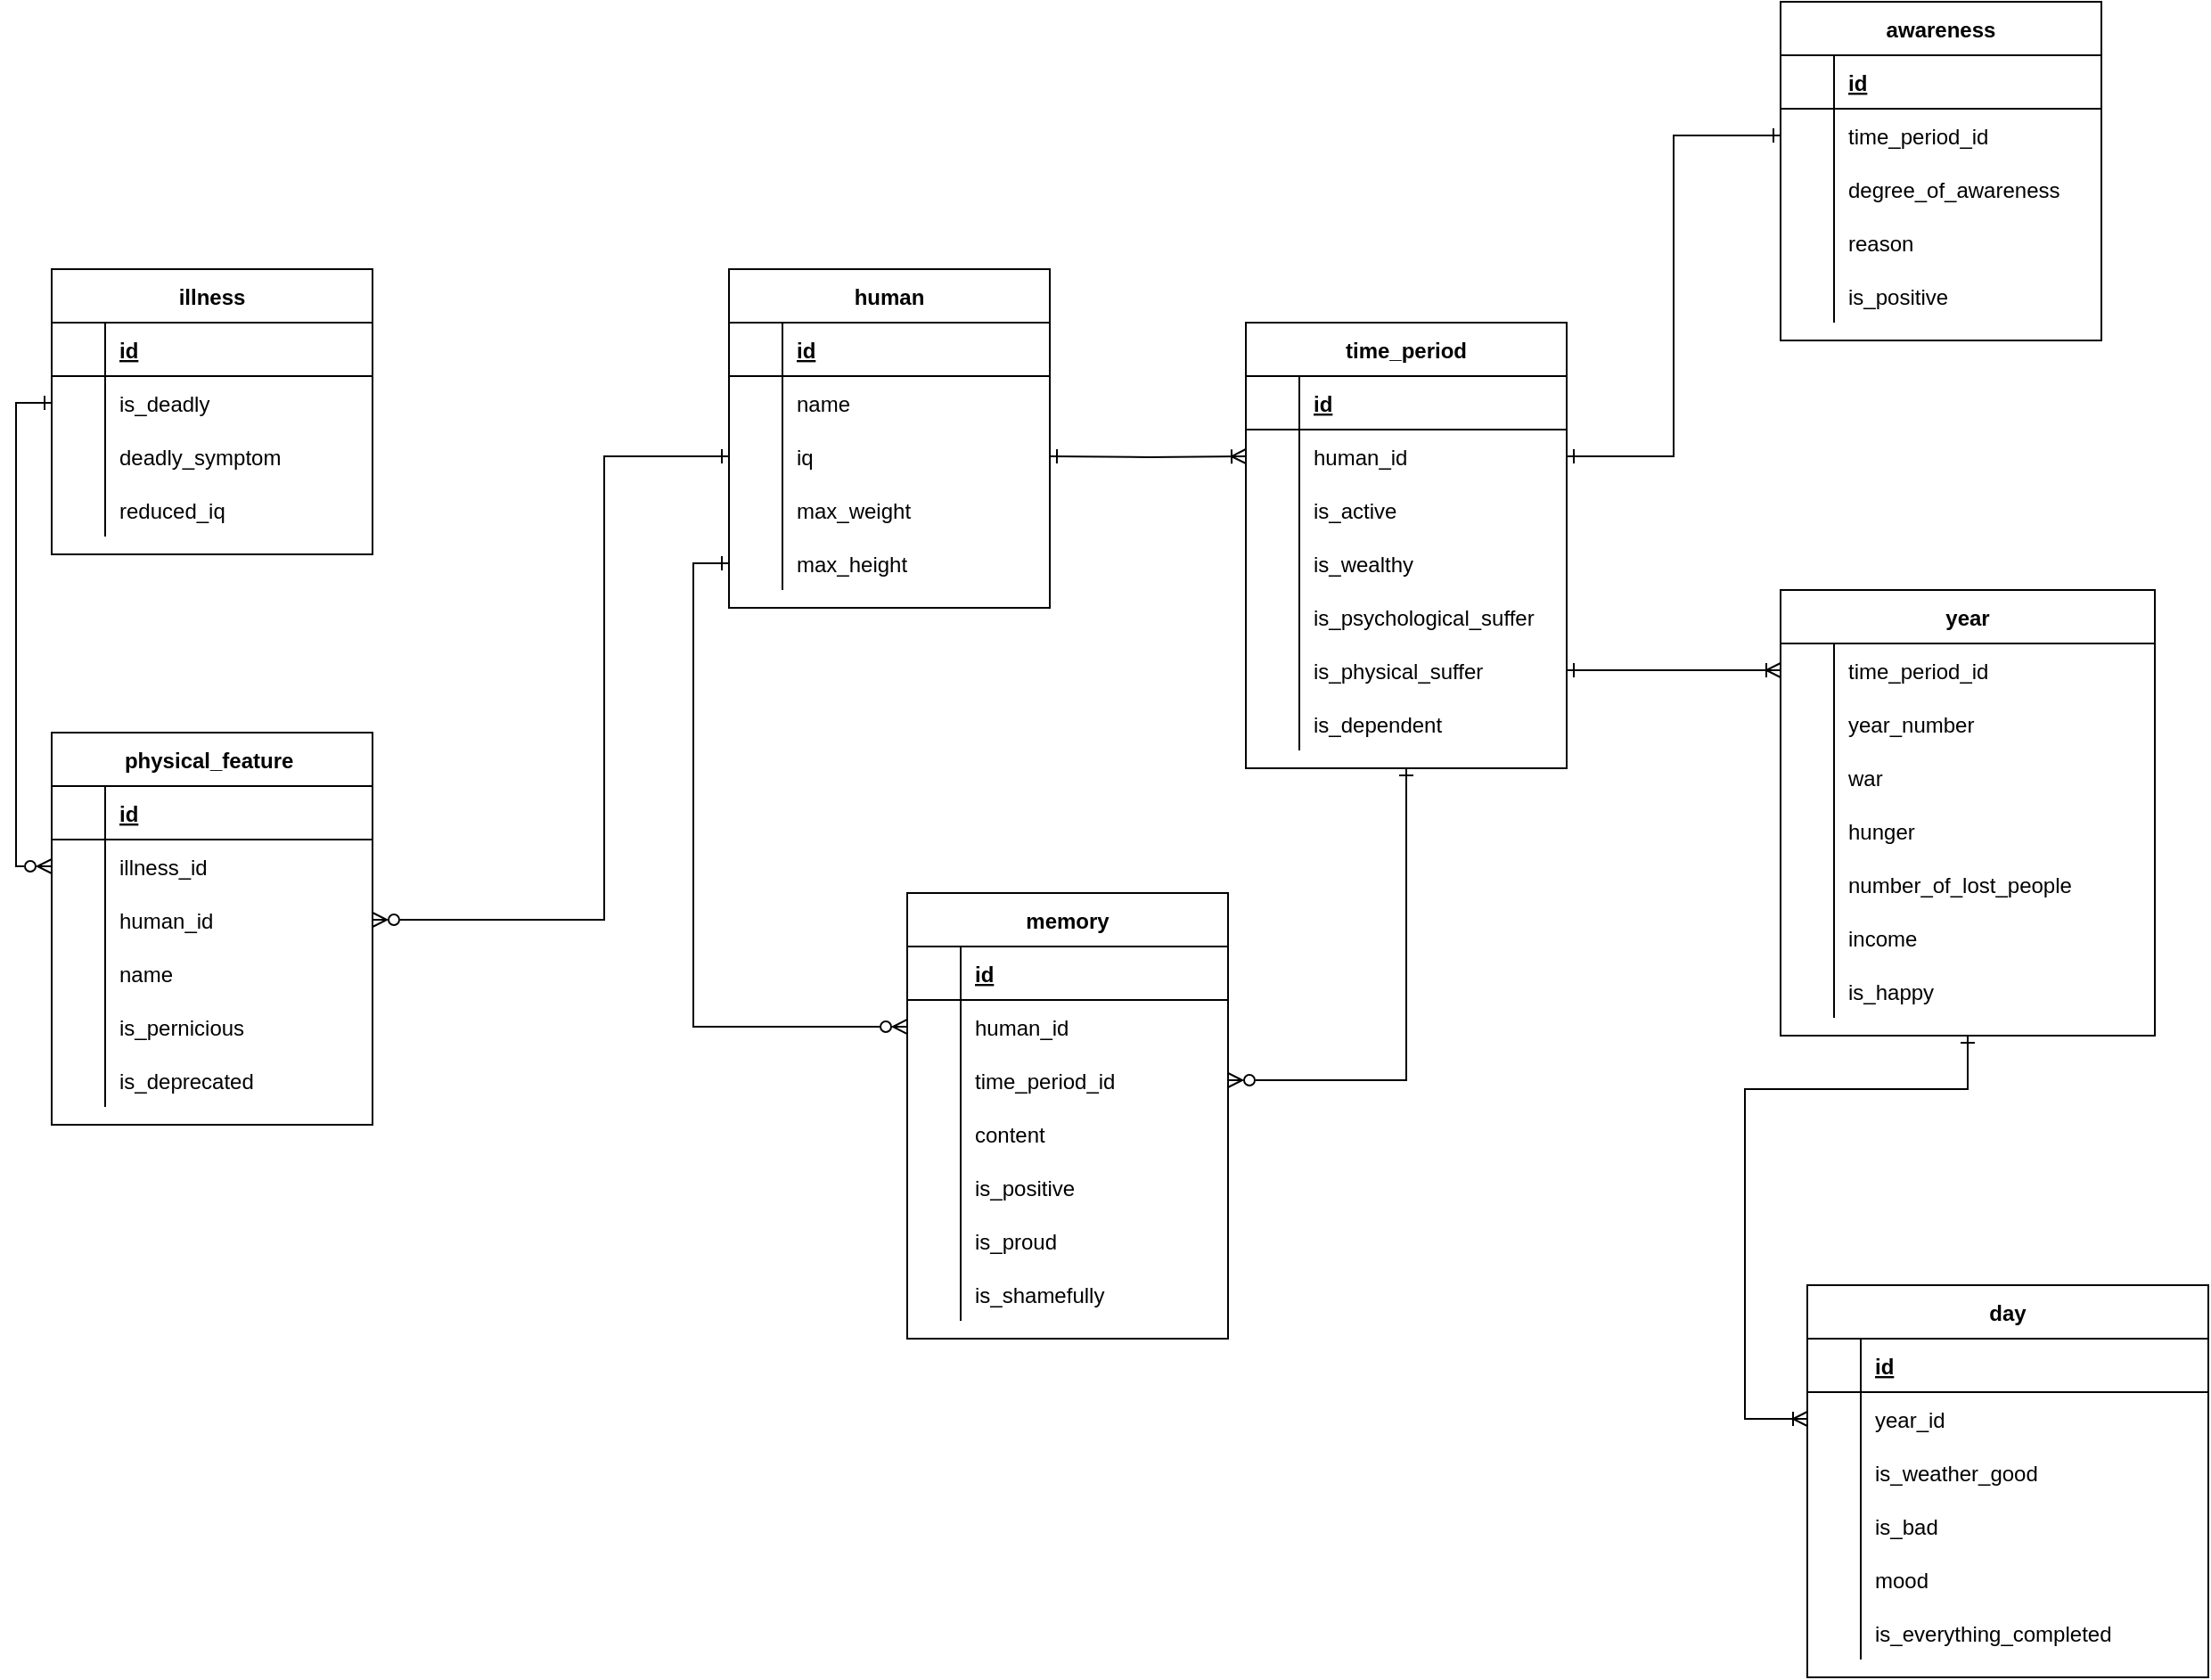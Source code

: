 <mxfile version="20.3.3" type="github">
  <diagram id="R2lEEEUBdFMjLlhIrx00" name="Page-1">
    <mxGraphModel dx="1038" dy="547" grid="1" gridSize="10" guides="1" tooltips="1" connect="1" arrows="1" fold="1" page="1" pageScale="1" pageWidth="850" pageHeight="1100" math="0" shadow="0" extFonts="Permanent Marker^https://fonts.googleapis.com/css?family=Permanent+Marker">
      <root>
        <mxCell id="0" />
        <mxCell id="1" parent="0" />
        <mxCell id="psuaxd9WMxlaG7wg7UD9-1" value="memory" style="shape=table;startSize=30;container=1;collapsible=1;childLayout=tableLayout;fixedRows=1;rowLines=0;fontStyle=1;align=center;resizeLast=1;" parent="1" vertex="1">
          <mxGeometry x="760" y="540" width="180" height="250" as="geometry" />
        </mxCell>
        <mxCell id="psuaxd9WMxlaG7wg7UD9-2" value="" style="shape=tableRow;horizontal=0;startSize=0;swimlaneHead=0;swimlaneBody=0;fillColor=none;collapsible=0;dropTarget=0;points=[[0,0.5],[1,0.5]];portConstraint=eastwest;top=0;left=0;right=0;bottom=1;" parent="psuaxd9WMxlaG7wg7UD9-1" vertex="1">
          <mxGeometry y="30" width="180" height="30" as="geometry" />
        </mxCell>
        <mxCell id="psuaxd9WMxlaG7wg7UD9-3" value="" style="shape=partialRectangle;connectable=0;fillColor=none;top=0;left=0;bottom=0;right=0;fontStyle=1;overflow=hidden;" parent="psuaxd9WMxlaG7wg7UD9-2" vertex="1">
          <mxGeometry width="30" height="30" as="geometry">
            <mxRectangle width="30" height="30" as="alternateBounds" />
          </mxGeometry>
        </mxCell>
        <mxCell id="psuaxd9WMxlaG7wg7UD9-4" value="id" style="shape=partialRectangle;connectable=0;fillColor=none;top=0;left=0;bottom=0;right=0;align=left;spacingLeft=6;fontStyle=5;overflow=hidden;" parent="psuaxd9WMxlaG7wg7UD9-2" vertex="1">
          <mxGeometry x="30" width="150" height="30" as="geometry">
            <mxRectangle width="150" height="30" as="alternateBounds" />
          </mxGeometry>
        </mxCell>
        <mxCell id="psuaxd9WMxlaG7wg7UD9-5" value="" style="shape=tableRow;horizontal=0;startSize=0;swimlaneHead=0;swimlaneBody=0;fillColor=none;collapsible=0;dropTarget=0;points=[[0,0.5],[1,0.5]];portConstraint=eastwest;top=0;left=0;right=0;bottom=0;" parent="psuaxd9WMxlaG7wg7UD9-1" vertex="1">
          <mxGeometry y="60" width="180" height="30" as="geometry" />
        </mxCell>
        <mxCell id="psuaxd9WMxlaG7wg7UD9-6" value="" style="shape=partialRectangle;connectable=0;fillColor=none;top=0;left=0;bottom=0;right=0;editable=1;overflow=hidden;" parent="psuaxd9WMxlaG7wg7UD9-5" vertex="1">
          <mxGeometry width="30" height="30" as="geometry">
            <mxRectangle width="30" height="30" as="alternateBounds" />
          </mxGeometry>
        </mxCell>
        <mxCell id="psuaxd9WMxlaG7wg7UD9-7" value="human_id" style="shape=partialRectangle;connectable=0;fillColor=none;top=0;left=0;bottom=0;right=0;align=left;spacingLeft=6;overflow=hidden;" parent="psuaxd9WMxlaG7wg7UD9-5" vertex="1">
          <mxGeometry x="30" width="150" height="30" as="geometry">
            <mxRectangle width="150" height="30" as="alternateBounds" />
          </mxGeometry>
        </mxCell>
        <mxCell id="psuaxd9WMxlaG7wg7UD9-8" value="" style="shape=tableRow;horizontal=0;startSize=0;swimlaneHead=0;swimlaneBody=0;fillColor=none;collapsible=0;dropTarget=0;points=[[0,0.5],[1,0.5]];portConstraint=eastwest;top=0;left=0;right=0;bottom=0;" parent="psuaxd9WMxlaG7wg7UD9-1" vertex="1">
          <mxGeometry y="90" width="180" height="30" as="geometry" />
        </mxCell>
        <mxCell id="psuaxd9WMxlaG7wg7UD9-9" value="" style="shape=partialRectangle;connectable=0;fillColor=none;top=0;left=0;bottom=0;right=0;editable=1;overflow=hidden;" parent="psuaxd9WMxlaG7wg7UD9-8" vertex="1">
          <mxGeometry width="30" height="30" as="geometry">
            <mxRectangle width="30" height="30" as="alternateBounds" />
          </mxGeometry>
        </mxCell>
        <mxCell id="psuaxd9WMxlaG7wg7UD9-10" value="time_period_id" style="shape=partialRectangle;connectable=0;fillColor=none;top=0;left=0;bottom=0;right=0;align=left;spacingLeft=6;overflow=hidden;" parent="psuaxd9WMxlaG7wg7UD9-8" vertex="1">
          <mxGeometry x="30" width="150" height="30" as="geometry">
            <mxRectangle width="150" height="30" as="alternateBounds" />
          </mxGeometry>
        </mxCell>
        <mxCell id="psuaxd9WMxlaG7wg7UD9-11" value="" style="shape=tableRow;horizontal=0;startSize=0;swimlaneHead=0;swimlaneBody=0;fillColor=none;collapsible=0;dropTarget=0;points=[[0,0.5],[1,0.5]];portConstraint=eastwest;top=0;left=0;right=0;bottom=0;" parent="psuaxd9WMxlaG7wg7UD9-1" vertex="1">
          <mxGeometry y="120" width="180" height="30" as="geometry" />
        </mxCell>
        <mxCell id="psuaxd9WMxlaG7wg7UD9-12" value="" style="shape=partialRectangle;connectable=0;fillColor=none;top=0;left=0;bottom=0;right=0;editable=1;overflow=hidden;" parent="psuaxd9WMxlaG7wg7UD9-11" vertex="1">
          <mxGeometry width="30" height="30" as="geometry">
            <mxRectangle width="30" height="30" as="alternateBounds" />
          </mxGeometry>
        </mxCell>
        <mxCell id="psuaxd9WMxlaG7wg7UD9-13" value="content" style="shape=partialRectangle;connectable=0;fillColor=none;top=0;left=0;bottom=0;right=0;align=left;spacingLeft=6;overflow=hidden;" parent="psuaxd9WMxlaG7wg7UD9-11" vertex="1">
          <mxGeometry x="30" width="150" height="30" as="geometry">
            <mxRectangle width="150" height="30" as="alternateBounds" />
          </mxGeometry>
        </mxCell>
        <mxCell id="psuaxd9WMxlaG7wg7UD9-167" value="" style="shape=tableRow;horizontal=0;startSize=0;swimlaneHead=0;swimlaneBody=0;fillColor=none;collapsible=0;dropTarget=0;points=[[0,0.5],[1,0.5]];portConstraint=eastwest;top=0;left=0;right=0;bottom=0;" parent="psuaxd9WMxlaG7wg7UD9-1" vertex="1">
          <mxGeometry y="150" width="180" height="30" as="geometry" />
        </mxCell>
        <mxCell id="psuaxd9WMxlaG7wg7UD9-168" value="" style="shape=partialRectangle;connectable=0;fillColor=none;top=0;left=0;bottom=0;right=0;editable=1;overflow=hidden;" parent="psuaxd9WMxlaG7wg7UD9-167" vertex="1">
          <mxGeometry width="30" height="30" as="geometry">
            <mxRectangle width="30" height="30" as="alternateBounds" />
          </mxGeometry>
        </mxCell>
        <mxCell id="psuaxd9WMxlaG7wg7UD9-169" value="is_positive" style="shape=partialRectangle;connectable=0;fillColor=none;top=0;left=0;bottom=0;right=0;align=left;spacingLeft=6;overflow=hidden;" parent="psuaxd9WMxlaG7wg7UD9-167" vertex="1">
          <mxGeometry x="30" width="150" height="30" as="geometry">
            <mxRectangle width="150" height="30" as="alternateBounds" />
          </mxGeometry>
        </mxCell>
        <mxCell id="psuaxd9WMxlaG7wg7UD9-170" value="" style="shape=tableRow;horizontal=0;startSize=0;swimlaneHead=0;swimlaneBody=0;fillColor=none;collapsible=0;dropTarget=0;points=[[0,0.5],[1,0.5]];portConstraint=eastwest;top=0;left=0;right=0;bottom=0;" parent="psuaxd9WMxlaG7wg7UD9-1" vertex="1">
          <mxGeometry y="180" width="180" height="30" as="geometry" />
        </mxCell>
        <mxCell id="psuaxd9WMxlaG7wg7UD9-171" value="" style="shape=partialRectangle;connectable=0;fillColor=none;top=0;left=0;bottom=0;right=0;editable=1;overflow=hidden;" parent="psuaxd9WMxlaG7wg7UD9-170" vertex="1">
          <mxGeometry width="30" height="30" as="geometry">
            <mxRectangle width="30" height="30" as="alternateBounds" />
          </mxGeometry>
        </mxCell>
        <mxCell id="psuaxd9WMxlaG7wg7UD9-172" value="is_proud" style="shape=partialRectangle;connectable=0;fillColor=none;top=0;left=0;bottom=0;right=0;align=left;spacingLeft=6;overflow=hidden;" parent="psuaxd9WMxlaG7wg7UD9-170" vertex="1">
          <mxGeometry x="30" width="150" height="30" as="geometry">
            <mxRectangle width="150" height="30" as="alternateBounds" />
          </mxGeometry>
        </mxCell>
        <mxCell id="psuaxd9WMxlaG7wg7UD9-173" value="" style="shape=tableRow;horizontal=0;startSize=0;swimlaneHead=0;swimlaneBody=0;fillColor=none;collapsible=0;dropTarget=0;points=[[0,0.5],[1,0.5]];portConstraint=eastwest;top=0;left=0;right=0;bottom=0;" parent="psuaxd9WMxlaG7wg7UD9-1" vertex="1">
          <mxGeometry y="210" width="180" height="30" as="geometry" />
        </mxCell>
        <mxCell id="psuaxd9WMxlaG7wg7UD9-174" value="" style="shape=partialRectangle;connectable=0;fillColor=none;top=0;left=0;bottom=0;right=0;editable=1;overflow=hidden;" parent="psuaxd9WMxlaG7wg7UD9-173" vertex="1">
          <mxGeometry width="30" height="30" as="geometry">
            <mxRectangle width="30" height="30" as="alternateBounds" />
          </mxGeometry>
        </mxCell>
        <mxCell id="psuaxd9WMxlaG7wg7UD9-175" value="is_shamefully" style="shape=partialRectangle;connectable=0;fillColor=none;top=0;left=0;bottom=0;right=0;align=left;spacingLeft=6;overflow=hidden;" parent="psuaxd9WMxlaG7wg7UD9-173" vertex="1">
          <mxGeometry x="30" width="150" height="30" as="geometry">
            <mxRectangle width="150" height="30" as="alternateBounds" />
          </mxGeometry>
        </mxCell>
        <mxCell id="psuaxd9WMxlaG7wg7UD9-14" value="illness" style="shape=table;startSize=30;container=1;collapsible=1;childLayout=tableLayout;fixedRows=1;rowLines=0;fontStyle=1;align=center;resizeLast=1;" parent="1" vertex="1">
          <mxGeometry x="280" y="190" width="180.0" height="160" as="geometry" />
        </mxCell>
        <mxCell id="psuaxd9WMxlaG7wg7UD9-15" value="" style="shape=tableRow;horizontal=0;startSize=0;swimlaneHead=0;swimlaneBody=0;fillColor=none;collapsible=0;dropTarget=0;points=[[0,0.5],[1,0.5]];portConstraint=eastwest;top=0;left=0;right=0;bottom=1;" parent="psuaxd9WMxlaG7wg7UD9-14" vertex="1">
          <mxGeometry y="30" width="180.0" height="30" as="geometry" />
        </mxCell>
        <mxCell id="psuaxd9WMxlaG7wg7UD9-16" value="" style="shape=partialRectangle;connectable=0;fillColor=none;top=0;left=0;bottom=0;right=0;fontStyle=1;overflow=hidden;" parent="psuaxd9WMxlaG7wg7UD9-15" vertex="1">
          <mxGeometry width="30" height="30" as="geometry">
            <mxRectangle width="30" height="30" as="alternateBounds" />
          </mxGeometry>
        </mxCell>
        <mxCell id="psuaxd9WMxlaG7wg7UD9-17" value="id" style="shape=partialRectangle;connectable=0;fillColor=none;top=0;left=0;bottom=0;right=0;align=left;spacingLeft=6;fontStyle=5;overflow=hidden;" parent="psuaxd9WMxlaG7wg7UD9-15" vertex="1">
          <mxGeometry x="30" width="150.0" height="30" as="geometry">
            <mxRectangle width="150.0" height="30" as="alternateBounds" />
          </mxGeometry>
        </mxCell>
        <mxCell id="psuaxd9WMxlaG7wg7UD9-21" value="" style="shape=tableRow;horizontal=0;startSize=0;swimlaneHead=0;swimlaneBody=0;fillColor=none;collapsible=0;dropTarget=0;points=[[0,0.5],[1,0.5]];portConstraint=eastwest;top=0;left=0;right=0;bottom=0;" parent="psuaxd9WMxlaG7wg7UD9-14" vertex="1">
          <mxGeometry y="60" width="180.0" height="30" as="geometry" />
        </mxCell>
        <mxCell id="psuaxd9WMxlaG7wg7UD9-22" value="" style="shape=partialRectangle;connectable=0;fillColor=none;top=0;left=0;bottom=0;right=0;editable=1;overflow=hidden;" parent="psuaxd9WMxlaG7wg7UD9-21" vertex="1">
          <mxGeometry width="30" height="30" as="geometry">
            <mxRectangle width="30" height="30" as="alternateBounds" />
          </mxGeometry>
        </mxCell>
        <mxCell id="psuaxd9WMxlaG7wg7UD9-23" value="is_deadly" style="shape=partialRectangle;connectable=0;fillColor=none;top=0;left=0;bottom=0;right=0;align=left;spacingLeft=6;overflow=hidden;" parent="psuaxd9WMxlaG7wg7UD9-21" vertex="1">
          <mxGeometry x="30" width="150.0" height="30" as="geometry">
            <mxRectangle width="150.0" height="30" as="alternateBounds" />
          </mxGeometry>
        </mxCell>
        <mxCell id="psuaxd9WMxlaG7wg7UD9-24" value="" style="shape=tableRow;horizontal=0;startSize=0;swimlaneHead=0;swimlaneBody=0;fillColor=none;collapsible=0;dropTarget=0;points=[[0,0.5],[1,0.5]];portConstraint=eastwest;top=0;left=0;right=0;bottom=0;" parent="psuaxd9WMxlaG7wg7UD9-14" vertex="1">
          <mxGeometry y="90" width="180.0" height="30" as="geometry" />
        </mxCell>
        <mxCell id="psuaxd9WMxlaG7wg7UD9-25" value="" style="shape=partialRectangle;connectable=0;fillColor=none;top=0;left=0;bottom=0;right=0;editable=1;overflow=hidden;" parent="psuaxd9WMxlaG7wg7UD9-24" vertex="1">
          <mxGeometry width="30" height="30" as="geometry">
            <mxRectangle width="30" height="30" as="alternateBounds" />
          </mxGeometry>
        </mxCell>
        <mxCell id="psuaxd9WMxlaG7wg7UD9-26" value="deadly_symptom" style="shape=partialRectangle;connectable=0;fillColor=none;top=0;left=0;bottom=0;right=0;align=left;spacingLeft=6;overflow=hidden;" parent="psuaxd9WMxlaG7wg7UD9-24" vertex="1">
          <mxGeometry x="30" width="150.0" height="30" as="geometry">
            <mxRectangle width="150.0" height="30" as="alternateBounds" />
          </mxGeometry>
        </mxCell>
        <mxCell id="Qp9HagO6VW5ibXUJ8tIW-1" value="" style="shape=tableRow;horizontal=0;startSize=0;swimlaneHead=0;swimlaneBody=0;fillColor=none;collapsible=0;dropTarget=0;points=[[0,0.5],[1,0.5]];portConstraint=eastwest;top=0;left=0;right=0;bottom=0;" parent="psuaxd9WMxlaG7wg7UD9-14" vertex="1">
          <mxGeometry y="120" width="180.0" height="30" as="geometry" />
        </mxCell>
        <mxCell id="Qp9HagO6VW5ibXUJ8tIW-2" value="" style="shape=partialRectangle;connectable=0;fillColor=none;top=0;left=0;bottom=0;right=0;editable=1;overflow=hidden;" parent="Qp9HagO6VW5ibXUJ8tIW-1" vertex="1">
          <mxGeometry width="30" height="30" as="geometry">
            <mxRectangle width="30" height="30" as="alternateBounds" />
          </mxGeometry>
        </mxCell>
        <mxCell id="Qp9HagO6VW5ibXUJ8tIW-3" value="reduced_iq" style="shape=partialRectangle;connectable=0;fillColor=none;top=0;left=0;bottom=0;right=0;align=left;spacingLeft=6;overflow=hidden;" parent="Qp9HagO6VW5ibXUJ8tIW-1" vertex="1">
          <mxGeometry x="30" width="150.0" height="30" as="geometry">
            <mxRectangle width="150.0" height="30" as="alternateBounds" />
          </mxGeometry>
        </mxCell>
        <mxCell id="psuaxd9WMxlaG7wg7UD9-144" style="edgeStyle=orthogonalEdgeStyle;rounded=0;orthogonalLoop=1;jettySize=auto;html=1;startArrow=ERone;startFill=0;endArrow=ERone;endFill=0;exitX=1;exitY=0.5;exitDx=0;exitDy=0;" parent="1" source="psuaxd9WMxlaG7wg7UD9-31" target="psuaxd9WMxlaG7wg7UD9-70" edge="1">
          <mxGeometry relative="1" as="geometry" />
        </mxCell>
        <mxCell id="psuaxd9WMxlaG7wg7UD9-27" value="time_period" style="shape=table;startSize=30;container=1;collapsible=1;childLayout=tableLayout;fixedRows=1;rowLines=0;fontStyle=1;align=center;resizeLast=1;" parent="1" vertex="1">
          <mxGeometry x="950" y="220" width="180" height="250" as="geometry" />
        </mxCell>
        <mxCell id="psuaxd9WMxlaG7wg7UD9-28" value="" style="shape=tableRow;horizontal=0;startSize=0;swimlaneHead=0;swimlaneBody=0;fillColor=none;collapsible=0;dropTarget=0;points=[[0,0.5],[1,0.5]];portConstraint=eastwest;top=0;left=0;right=0;bottom=1;" parent="psuaxd9WMxlaG7wg7UD9-27" vertex="1">
          <mxGeometry y="30" width="180" height="30" as="geometry" />
        </mxCell>
        <mxCell id="psuaxd9WMxlaG7wg7UD9-29" value="" style="shape=partialRectangle;connectable=0;fillColor=none;top=0;left=0;bottom=0;right=0;fontStyle=1;overflow=hidden;" parent="psuaxd9WMxlaG7wg7UD9-28" vertex="1">
          <mxGeometry width="30" height="30" as="geometry">
            <mxRectangle width="30" height="30" as="alternateBounds" />
          </mxGeometry>
        </mxCell>
        <mxCell id="psuaxd9WMxlaG7wg7UD9-30" value="id" style="shape=partialRectangle;connectable=0;fillColor=none;top=0;left=0;bottom=0;right=0;align=left;spacingLeft=6;fontStyle=5;overflow=hidden;" parent="psuaxd9WMxlaG7wg7UD9-28" vertex="1">
          <mxGeometry x="30" width="150" height="30" as="geometry">
            <mxRectangle width="150" height="30" as="alternateBounds" />
          </mxGeometry>
        </mxCell>
        <mxCell id="psuaxd9WMxlaG7wg7UD9-31" value="" style="shape=tableRow;horizontal=0;startSize=0;swimlaneHead=0;swimlaneBody=0;fillColor=none;collapsible=0;dropTarget=0;points=[[0,0.5],[1,0.5]];portConstraint=eastwest;top=0;left=0;right=0;bottom=0;" parent="psuaxd9WMxlaG7wg7UD9-27" vertex="1">
          <mxGeometry y="60" width="180" height="30" as="geometry" />
        </mxCell>
        <mxCell id="psuaxd9WMxlaG7wg7UD9-32" value="" style="shape=partialRectangle;connectable=0;fillColor=none;top=0;left=0;bottom=0;right=0;editable=1;overflow=hidden;" parent="psuaxd9WMxlaG7wg7UD9-31" vertex="1">
          <mxGeometry width="30" height="30" as="geometry">
            <mxRectangle width="30" height="30" as="alternateBounds" />
          </mxGeometry>
        </mxCell>
        <mxCell id="psuaxd9WMxlaG7wg7UD9-33" value="human_id" style="shape=partialRectangle;connectable=0;fillColor=none;top=0;left=0;bottom=0;right=0;align=left;spacingLeft=6;overflow=hidden;" parent="psuaxd9WMxlaG7wg7UD9-31" vertex="1">
          <mxGeometry x="30" width="150" height="30" as="geometry">
            <mxRectangle width="150" height="30" as="alternateBounds" />
          </mxGeometry>
        </mxCell>
        <mxCell id="psuaxd9WMxlaG7wg7UD9-34" value="" style="shape=tableRow;horizontal=0;startSize=0;swimlaneHead=0;swimlaneBody=0;fillColor=none;collapsible=0;dropTarget=0;points=[[0,0.5],[1,0.5]];portConstraint=eastwest;top=0;left=0;right=0;bottom=0;" parent="psuaxd9WMxlaG7wg7UD9-27" vertex="1">
          <mxGeometry y="90" width="180" height="30" as="geometry" />
        </mxCell>
        <mxCell id="psuaxd9WMxlaG7wg7UD9-35" value="" style="shape=partialRectangle;connectable=0;fillColor=none;top=0;left=0;bottom=0;right=0;editable=1;overflow=hidden;" parent="psuaxd9WMxlaG7wg7UD9-34" vertex="1">
          <mxGeometry width="30" height="30" as="geometry">
            <mxRectangle width="30" height="30" as="alternateBounds" />
          </mxGeometry>
        </mxCell>
        <mxCell id="psuaxd9WMxlaG7wg7UD9-36" value="is_active" style="shape=partialRectangle;connectable=0;fillColor=none;top=0;left=0;bottom=0;right=0;align=left;spacingLeft=6;overflow=hidden;" parent="psuaxd9WMxlaG7wg7UD9-34" vertex="1">
          <mxGeometry x="30" width="150" height="30" as="geometry">
            <mxRectangle width="150" height="30" as="alternateBounds" />
          </mxGeometry>
        </mxCell>
        <mxCell id="psuaxd9WMxlaG7wg7UD9-37" value="" style="shape=tableRow;horizontal=0;startSize=0;swimlaneHead=0;swimlaneBody=0;fillColor=none;collapsible=0;dropTarget=0;points=[[0,0.5],[1,0.5]];portConstraint=eastwest;top=0;left=0;right=0;bottom=0;" parent="psuaxd9WMxlaG7wg7UD9-27" vertex="1">
          <mxGeometry y="120" width="180" height="30" as="geometry" />
        </mxCell>
        <mxCell id="psuaxd9WMxlaG7wg7UD9-38" value="" style="shape=partialRectangle;connectable=0;fillColor=none;top=0;left=0;bottom=0;right=0;editable=1;overflow=hidden;" parent="psuaxd9WMxlaG7wg7UD9-37" vertex="1">
          <mxGeometry width="30" height="30" as="geometry">
            <mxRectangle width="30" height="30" as="alternateBounds" />
          </mxGeometry>
        </mxCell>
        <mxCell id="psuaxd9WMxlaG7wg7UD9-39" value="is_wealthy " style="shape=partialRectangle;connectable=0;fillColor=none;top=0;left=0;bottom=0;right=0;align=left;spacingLeft=6;overflow=hidden;" parent="psuaxd9WMxlaG7wg7UD9-37" vertex="1">
          <mxGeometry x="30" width="150" height="30" as="geometry">
            <mxRectangle width="150" height="30" as="alternateBounds" />
          </mxGeometry>
        </mxCell>
        <mxCell id="psuaxd9WMxlaG7wg7UD9-130" value="" style="shape=tableRow;horizontal=0;startSize=0;swimlaneHead=0;swimlaneBody=0;fillColor=none;collapsible=0;dropTarget=0;points=[[0,0.5],[1,0.5]];portConstraint=eastwest;top=0;left=0;right=0;bottom=0;" parent="psuaxd9WMxlaG7wg7UD9-27" vertex="1">
          <mxGeometry y="150" width="180" height="30" as="geometry" />
        </mxCell>
        <mxCell id="psuaxd9WMxlaG7wg7UD9-131" value="" style="shape=partialRectangle;connectable=0;fillColor=none;top=0;left=0;bottom=0;right=0;editable=1;overflow=hidden;" parent="psuaxd9WMxlaG7wg7UD9-130" vertex="1">
          <mxGeometry width="30" height="30" as="geometry">
            <mxRectangle width="30" height="30" as="alternateBounds" />
          </mxGeometry>
        </mxCell>
        <mxCell id="psuaxd9WMxlaG7wg7UD9-132" value="is_psychological_suffer" style="shape=partialRectangle;connectable=0;fillColor=none;top=0;left=0;bottom=0;right=0;align=left;spacingLeft=6;overflow=hidden;" parent="psuaxd9WMxlaG7wg7UD9-130" vertex="1">
          <mxGeometry x="30" width="150" height="30" as="geometry">
            <mxRectangle width="150" height="30" as="alternateBounds" />
          </mxGeometry>
        </mxCell>
        <mxCell id="psuaxd9WMxlaG7wg7UD9-133" value="" style="shape=tableRow;horizontal=0;startSize=0;swimlaneHead=0;swimlaneBody=0;fillColor=none;collapsible=0;dropTarget=0;points=[[0,0.5],[1,0.5]];portConstraint=eastwest;top=0;left=0;right=0;bottom=0;" parent="psuaxd9WMxlaG7wg7UD9-27" vertex="1">
          <mxGeometry y="180" width="180" height="30" as="geometry" />
        </mxCell>
        <mxCell id="psuaxd9WMxlaG7wg7UD9-134" value="" style="shape=partialRectangle;connectable=0;fillColor=none;top=0;left=0;bottom=0;right=0;editable=1;overflow=hidden;" parent="psuaxd9WMxlaG7wg7UD9-133" vertex="1">
          <mxGeometry width="30" height="30" as="geometry">
            <mxRectangle width="30" height="30" as="alternateBounds" />
          </mxGeometry>
        </mxCell>
        <mxCell id="psuaxd9WMxlaG7wg7UD9-135" value="is_physical_suffer" style="shape=partialRectangle;connectable=0;fillColor=none;top=0;left=0;bottom=0;right=0;align=left;spacingLeft=6;overflow=hidden;" parent="psuaxd9WMxlaG7wg7UD9-133" vertex="1">
          <mxGeometry x="30" width="150" height="30" as="geometry">
            <mxRectangle width="150" height="30" as="alternateBounds" />
          </mxGeometry>
        </mxCell>
        <mxCell id="psuaxd9WMxlaG7wg7UD9-137" value="" style="shape=tableRow;horizontal=0;startSize=0;swimlaneHead=0;swimlaneBody=0;fillColor=none;collapsible=0;dropTarget=0;points=[[0,0.5],[1,0.5]];portConstraint=eastwest;top=0;left=0;right=0;bottom=0;" parent="psuaxd9WMxlaG7wg7UD9-27" vertex="1">
          <mxGeometry y="210" width="180" height="30" as="geometry" />
        </mxCell>
        <mxCell id="psuaxd9WMxlaG7wg7UD9-138" value="" style="shape=partialRectangle;connectable=0;fillColor=none;top=0;left=0;bottom=0;right=0;editable=1;overflow=hidden;" parent="psuaxd9WMxlaG7wg7UD9-137" vertex="1">
          <mxGeometry width="30" height="30" as="geometry">
            <mxRectangle width="30" height="30" as="alternateBounds" />
          </mxGeometry>
        </mxCell>
        <mxCell id="psuaxd9WMxlaG7wg7UD9-139" value="is_dependent" style="shape=partialRectangle;connectable=0;fillColor=none;top=0;left=0;bottom=0;right=0;align=left;spacingLeft=6;overflow=hidden;" parent="psuaxd9WMxlaG7wg7UD9-137" vertex="1">
          <mxGeometry x="30" width="150" height="30" as="geometry">
            <mxRectangle width="150" height="30" as="alternateBounds" />
          </mxGeometry>
        </mxCell>
        <mxCell id="psuaxd9WMxlaG7wg7UD9-40" value="day" style="shape=table;startSize=30;container=1;collapsible=1;childLayout=tableLayout;fixedRows=1;rowLines=0;fontStyle=1;align=center;resizeLast=1;" parent="1" vertex="1">
          <mxGeometry x="1265" y="760" width="225" height="220" as="geometry" />
        </mxCell>
        <mxCell id="psuaxd9WMxlaG7wg7UD9-41" value="" style="shape=tableRow;horizontal=0;startSize=0;swimlaneHead=0;swimlaneBody=0;fillColor=none;collapsible=0;dropTarget=0;points=[[0,0.5],[1,0.5]];portConstraint=eastwest;top=0;left=0;right=0;bottom=1;" parent="psuaxd9WMxlaG7wg7UD9-40" vertex="1">
          <mxGeometry y="30" width="225" height="30" as="geometry" />
        </mxCell>
        <mxCell id="psuaxd9WMxlaG7wg7UD9-42" value="" style="shape=partialRectangle;connectable=0;fillColor=none;top=0;left=0;bottom=0;right=0;fontStyle=1;overflow=hidden;" parent="psuaxd9WMxlaG7wg7UD9-41" vertex="1">
          <mxGeometry width="30" height="30" as="geometry">
            <mxRectangle width="30" height="30" as="alternateBounds" />
          </mxGeometry>
        </mxCell>
        <mxCell id="psuaxd9WMxlaG7wg7UD9-43" value="id" style="shape=partialRectangle;connectable=0;fillColor=none;top=0;left=0;bottom=0;right=0;align=left;spacingLeft=6;fontStyle=5;overflow=hidden;" parent="psuaxd9WMxlaG7wg7UD9-41" vertex="1">
          <mxGeometry x="30" width="195" height="30" as="geometry">
            <mxRectangle width="195" height="30" as="alternateBounds" />
          </mxGeometry>
        </mxCell>
        <mxCell id="psuaxd9WMxlaG7wg7UD9-44" value="" style="shape=tableRow;horizontal=0;startSize=0;swimlaneHead=0;swimlaneBody=0;fillColor=none;collapsible=0;dropTarget=0;points=[[0,0.5],[1,0.5]];portConstraint=eastwest;top=0;left=0;right=0;bottom=0;" parent="psuaxd9WMxlaG7wg7UD9-40" vertex="1">
          <mxGeometry y="60" width="225" height="30" as="geometry" />
        </mxCell>
        <mxCell id="psuaxd9WMxlaG7wg7UD9-45" value="" style="shape=partialRectangle;connectable=0;fillColor=none;top=0;left=0;bottom=0;right=0;editable=1;overflow=hidden;" parent="psuaxd9WMxlaG7wg7UD9-44" vertex="1">
          <mxGeometry width="30" height="30" as="geometry">
            <mxRectangle width="30" height="30" as="alternateBounds" />
          </mxGeometry>
        </mxCell>
        <mxCell id="psuaxd9WMxlaG7wg7UD9-46" value="year_id" style="shape=partialRectangle;connectable=0;fillColor=none;top=0;left=0;bottom=0;right=0;align=left;spacingLeft=6;overflow=hidden;" parent="psuaxd9WMxlaG7wg7UD9-44" vertex="1">
          <mxGeometry x="30" width="195" height="30" as="geometry">
            <mxRectangle width="195" height="30" as="alternateBounds" />
          </mxGeometry>
        </mxCell>
        <mxCell id="psuaxd9WMxlaG7wg7UD9-163" value="" style="shape=tableRow;horizontal=0;startSize=0;swimlaneHead=0;swimlaneBody=0;fillColor=none;collapsible=0;dropTarget=0;points=[[0,0.5],[1,0.5]];portConstraint=eastwest;top=0;left=0;right=0;bottom=0;" parent="psuaxd9WMxlaG7wg7UD9-40" vertex="1">
          <mxGeometry y="90" width="225" height="30" as="geometry" />
        </mxCell>
        <mxCell id="psuaxd9WMxlaG7wg7UD9-164" value="" style="shape=partialRectangle;connectable=0;fillColor=none;top=0;left=0;bottom=0;right=0;editable=1;overflow=hidden;" parent="psuaxd9WMxlaG7wg7UD9-163" vertex="1">
          <mxGeometry width="30" height="30" as="geometry">
            <mxRectangle width="30" height="30" as="alternateBounds" />
          </mxGeometry>
        </mxCell>
        <mxCell id="psuaxd9WMxlaG7wg7UD9-165" value="is_weather_good" style="shape=partialRectangle;connectable=0;fillColor=none;top=0;left=0;bottom=0;right=0;align=left;spacingLeft=6;overflow=hidden;" parent="psuaxd9WMxlaG7wg7UD9-163" vertex="1">
          <mxGeometry x="30" width="195" height="30" as="geometry">
            <mxRectangle width="195" height="30" as="alternateBounds" />
          </mxGeometry>
        </mxCell>
        <mxCell id="psuaxd9WMxlaG7wg7UD9-47" value="" style="shape=tableRow;horizontal=0;startSize=0;swimlaneHead=0;swimlaneBody=0;fillColor=none;collapsible=0;dropTarget=0;points=[[0,0.5],[1,0.5]];portConstraint=eastwest;top=0;left=0;right=0;bottom=0;" parent="psuaxd9WMxlaG7wg7UD9-40" vertex="1">
          <mxGeometry y="120" width="225" height="30" as="geometry" />
        </mxCell>
        <mxCell id="psuaxd9WMxlaG7wg7UD9-48" value="" style="shape=partialRectangle;connectable=0;fillColor=none;top=0;left=0;bottom=0;right=0;editable=1;overflow=hidden;" parent="psuaxd9WMxlaG7wg7UD9-47" vertex="1">
          <mxGeometry width="30" height="30" as="geometry">
            <mxRectangle width="30" height="30" as="alternateBounds" />
          </mxGeometry>
        </mxCell>
        <mxCell id="psuaxd9WMxlaG7wg7UD9-49" value="is_bad" style="shape=partialRectangle;connectable=0;fillColor=none;top=0;left=0;bottom=0;right=0;align=left;spacingLeft=6;overflow=hidden;" parent="psuaxd9WMxlaG7wg7UD9-47" vertex="1">
          <mxGeometry x="30" width="195" height="30" as="geometry">
            <mxRectangle width="195" height="30" as="alternateBounds" />
          </mxGeometry>
        </mxCell>
        <mxCell id="psuaxd9WMxlaG7wg7UD9-50" value="" style="shape=tableRow;horizontal=0;startSize=0;swimlaneHead=0;swimlaneBody=0;fillColor=none;collapsible=0;dropTarget=0;points=[[0,0.5],[1,0.5]];portConstraint=eastwest;top=0;left=0;right=0;bottom=0;" parent="psuaxd9WMxlaG7wg7UD9-40" vertex="1">
          <mxGeometry y="150" width="225" height="30" as="geometry" />
        </mxCell>
        <mxCell id="psuaxd9WMxlaG7wg7UD9-51" value="" style="shape=partialRectangle;connectable=0;fillColor=none;top=0;left=0;bottom=0;right=0;editable=1;overflow=hidden;" parent="psuaxd9WMxlaG7wg7UD9-50" vertex="1">
          <mxGeometry width="30" height="30" as="geometry">
            <mxRectangle width="30" height="30" as="alternateBounds" />
          </mxGeometry>
        </mxCell>
        <mxCell id="psuaxd9WMxlaG7wg7UD9-52" value="mood" style="shape=partialRectangle;connectable=0;fillColor=none;top=0;left=0;bottom=0;right=0;align=left;spacingLeft=6;overflow=hidden;" parent="psuaxd9WMxlaG7wg7UD9-50" vertex="1">
          <mxGeometry x="30" width="195" height="30" as="geometry">
            <mxRectangle width="195" height="30" as="alternateBounds" />
          </mxGeometry>
        </mxCell>
        <mxCell id="psuaxd9WMxlaG7wg7UD9-159" value="" style="shape=tableRow;horizontal=0;startSize=0;swimlaneHead=0;swimlaneBody=0;fillColor=none;collapsible=0;dropTarget=0;points=[[0,0.5],[1,0.5]];portConstraint=eastwest;top=0;left=0;right=0;bottom=0;" parent="psuaxd9WMxlaG7wg7UD9-40" vertex="1">
          <mxGeometry y="180" width="225" height="30" as="geometry" />
        </mxCell>
        <mxCell id="psuaxd9WMxlaG7wg7UD9-160" value="" style="shape=partialRectangle;connectable=0;fillColor=none;top=0;left=0;bottom=0;right=0;editable=1;overflow=hidden;" parent="psuaxd9WMxlaG7wg7UD9-159" vertex="1">
          <mxGeometry width="30" height="30" as="geometry">
            <mxRectangle width="30" height="30" as="alternateBounds" />
          </mxGeometry>
        </mxCell>
        <mxCell id="psuaxd9WMxlaG7wg7UD9-161" value="is_everything_completed" style="shape=partialRectangle;connectable=0;fillColor=none;top=0;left=0;bottom=0;right=0;align=left;spacingLeft=6;overflow=hidden;" parent="psuaxd9WMxlaG7wg7UD9-159" vertex="1">
          <mxGeometry x="30" width="195" height="30" as="geometry">
            <mxRectangle width="195" height="30" as="alternateBounds" />
          </mxGeometry>
        </mxCell>
        <mxCell id="psuaxd9WMxlaG7wg7UD9-66" value="awareness" style="shape=table;startSize=30;container=1;collapsible=1;childLayout=tableLayout;fixedRows=1;rowLines=0;fontStyle=1;align=center;resizeLast=1;" parent="1" vertex="1">
          <mxGeometry x="1250" y="40" width="180" height="190" as="geometry" />
        </mxCell>
        <mxCell id="psuaxd9WMxlaG7wg7UD9-67" value="" style="shape=tableRow;horizontal=0;startSize=0;swimlaneHead=0;swimlaneBody=0;fillColor=none;collapsible=0;dropTarget=0;points=[[0,0.5],[1,0.5]];portConstraint=eastwest;top=0;left=0;right=0;bottom=1;" parent="psuaxd9WMxlaG7wg7UD9-66" vertex="1">
          <mxGeometry y="30" width="180" height="30" as="geometry" />
        </mxCell>
        <mxCell id="psuaxd9WMxlaG7wg7UD9-68" value="" style="shape=partialRectangle;connectable=0;fillColor=none;top=0;left=0;bottom=0;right=0;fontStyle=1;overflow=hidden;" parent="psuaxd9WMxlaG7wg7UD9-67" vertex="1">
          <mxGeometry width="30" height="30" as="geometry">
            <mxRectangle width="30" height="30" as="alternateBounds" />
          </mxGeometry>
        </mxCell>
        <mxCell id="psuaxd9WMxlaG7wg7UD9-69" value="id" style="shape=partialRectangle;connectable=0;fillColor=none;top=0;left=0;bottom=0;right=0;align=left;spacingLeft=6;fontStyle=5;overflow=hidden;" parent="psuaxd9WMxlaG7wg7UD9-67" vertex="1">
          <mxGeometry x="30" width="150" height="30" as="geometry">
            <mxRectangle width="150" height="30" as="alternateBounds" />
          </mxGeometry>
        </mxCell>
        <mxCell id="psuaxd9WMxlaG7wg7UD9-70" value="" style="shape=tableRow;horizontal=0;startSize=0;swimlaneHead=0;swimlaneBody=0;fillColor=none;collapsible=0;dropTarget=0;points=[[0,0.5],[1,0.5]];portConstraint=eastwest;top=0;left=0;right=0;bottom=0;" parent="psuaxd9WMxlaG7wg7UD9-66" vertex="1">
          <mxGeometry y="60" width="180" height="30" as="geometry" />
        </mxCell>
        <mxCell id="psuaxd9WMxlaG7wg7UD9-71" value="" style="shape=partialRectangle;connectable=0;fillColor=none;top=0;left=0;bottom=0;right=0;editable=1;overflow=hidden;" parent="psuaxd9WMxlaG7wg7UD9-70" vertex="1">
          <mxGeometry width="30" height="30" as="geometry">
            <mxRectangle width="30" height="30" as="alternateBounds" />
          </mxGeometry>
        </mxCell>
        <mxCell id="psuaxd9WMxlaG7wg7UD9-72" value="time_period_id" style="shape=partialRectangle;connectable=0;fillColor=none;top=0;left=0;bottom=0;right=0;align=left;spacingLeft=6;overflow=hidden;" parent="psuaxd9WMxlaG7wg7UD9-70" vertex="1">
          <mxGeometry x="30" width="150" height="30" as="geometry">
            <mxRectangle width="150" height="30" as="alternateBounds" />
          </mxGeometry>
        </mxCell>
        <mxCell id="psuaxd9WMxlaG7wg7UD9-73" value="" style="shape=tableRow;horizontal=0;startSize=0;swimlaneHead=0;swimlaneBody=0;fillColor=none;collapsible=0;dropTarget=0;points=[[0,0.5],[1,0.5]];portConstraint=eastwest;top=0;left=0;right=0;bottom=0;" parent="psuaxd9WMxlaG7wg7UD9-66" vertex="1">
          <mxGeometry y="90" width="180" height="30" as="geometry" />
        </mxCell>
        <mxCell id="psuaxd9WMxlaG7wg7UD9-74" value="" style="shape=partialRectangle;connectable=0;fillColor=none;top=0;left=0;bottom=0;right=0;editable=1;overflow=hidden;" parent="psuaxd9WMxlaG7wg7UD9-73" vertex="1">
          <mxGeometry width="30" height="30" as="geometry">
            <mxRectangle width="30" height="30" as="alternateBounds" />
          </mxGeometry>
        </mxCell>
        <mxCell id="psuaxd9WMxlaG7wg7UD9-75" value="degree_of_awareness" style="shape=partialRectangle;connectable=0;fillColor=none;top=0;left=0;bottom=0;right=0;align=left;spacingLeft=6;overflow=hidden;" parent="psuaxd9WMxlaG7wg7UD9-73" vertex="1">
          <mxGeometry x="30" width="150" height="30" as="geometry">
            <mxRectangle width="150" height="30" as="alternateBounds" />
          </mxGeometry>
        </mxCell>
        <mxCell id="psuaxd9WMxlaG7wg7UD9-76" value="" style="shape=tableRow;horizontal=0;startSize=0;swimlaneHead=0;swimlaneBody=0;fillColor=none;collapsible=0;dropTarget=0;points=[[0,0.5],[1,0.5]];portConstraint=eastwest;top=0;left=0;right=0;bottom=0;" parent="psuaxd9WMxlaG7wg7UD9-66" vertex="1">
          <mxGeometry y="120" width="180" height="30" as="geometry" />
        </mxCell>
        <mxCell id="psuaxd9WMxlaG7wg7UD9-77" value="" style="shape=partialRectangle;connectable=0;fillColor=none;top=0;left=0;bottom=0;right=0;editable=1;overflow=hidden;" parent="psuaxd9WMxlaG7wg7UD9-76" vertex="1">
          <mxGeometry width="30" height="30" as="geometry">
            <mxRectangle width="30" height="30" as="alternateBounds" />
          </mxGeometry>
        </mxCell>
        <mxCell id="psuaxd9WMxlaG7wg7UD9-78" value="reason" style="shape=partialRectangle;connectable=0;fillColor=none;top=0;left=0;bottom=0;right=0;align=left;spacingLeft=6;overflow=hidden;" parent="psuaxd9WMxlaG7wg7UD9-76" vertex="1">
          <mxGeometry x="30" width="150" height="30" as="geometry">
            <mxRectangle width="150" height="30" as="alternateBounds" />
          </mxGeometry>
        </mxCell>
        <mxCell id="psuaxd9WMxlaG7wg7UD9-141" value="" style="shape=tableRow;horizontal=0;startSize=0;swimlaneHead=0;swimlaneBody=0;fillColor=none;collapsible=0;dropTarget=0;points=[[0,0.5],[1,0.5]];portConstraint=eastwest;top=0;left=0;right=0;bottom=0;" parent="psuaxd9WMxlaG7wg7UD9-66" vertex="1">
          <mxGeometry y="150" width="180" height="30" as="geometry" />
        </mxCell>
        <mxCell id="psuaxd9WMxlaG7wg7UD9-142" value="" style="shape=partialRectangle;connectable=0;fillColor=none;top=0;left=0;bottom=0;right=0;editable=1;overflow=hidden;" parent="psuaxd9WMxlaG7wg7UD9-141" vertex="1">
          <mxGeometry width="30" height="30" as="geometry">
            <mxRectangle width="30" height="30" as="alternateBounds" />
          </mxGeometry>
        </mxCell>
        <mxCell id="psuaxd9WMxlaG7wg7UD9-143" value="is_positive" style="shape=partialRectangle;connectable=0;fillColor=none;top=0;left=0;bottom=0;right=0;align=left;spacingLeft=6;overflow=hidden;" parent="psuaxd9WMxlaG7wg7UD9-141" vertex="1">
          <mxGeometry x="30" width="150" height="30" as="geometry">
            <mxRectangle width="150" height="30" as="alternateBounds" />
          </mxGeometry>
        </mxCell>
        <mxCell id="psuaxd9WMxlaG7wg7UD9-79" value="human" style="shape=table;startSize=30;container=1;collapsible=1;childLayout=tableLayout;fixedRows=1;rowLines=0;fontStyle=1;align=center;resizeLast=1;" parent="1" vertex="1">
          <mxGeometry x="660" y="190" width="180" height="190" as="geometry" />
        </mxCell>
        <mxCell id="psuaxd9WMxlaG7wg7UD9-80" value="" style="shape=tableRow;horizontal=0;startSize=0;swimlaneHead=0;swimlaneBody=0;fillColor=none;collapsible=0;dropTarget=0;points=[[0,0.5],[1,0.5]];portConstraint=eastwest;top=0;left=0;right=0;bottom=1;" parent="psuaxd9WMxlaG7wg7UD9-79" vertex="1">
          <mxGeometry y="30" width="180" height="30" as="geometry" />
        </mxCell>
        <mxCell id="psuaxd9WMxlaG7wg7UD9-81" value="" style="shape=partialRectangle;connectable=0;fillColor=none;top=0;left=0;bottom=0;right=0;fontStyle=1;overflow=hidden;" parent="psuaxd9WMxlaG7wg7UD9-80" vertex="1">
          <mxGeometry width="30" height="30" as="geometry">
            <mxRectangle width="30" height="30" as="alternateBounds" />
          </mxGeometry>
        </mxCell>
        <mxCell id="psuaxd9WMxlaG7wg7UD9-82" value="id" style="shape=partialRectangle;connectable=0;fillColor=none;top=0;left=0;bottom=0;right=0;align=left;spacingLeft=6;fontStyle=5;overflow=hidden;" parent="psuaxd9WMxlaG7wg7UD9-80" vertex="1">
          <mxGeometry x="30" width="150" height="30" as="geometry">
            <mxRectangle width="150" height="30" as="alternateBounds" />
          </mxGeometry>
        </mxCell>
        <mxCell id="Qp9HagO6VW5ibXUJ8tIW-21" value="" style="shape=tableRow;horizontal=0;startSize=0;swimlaneHead=0;swimlaneBody=0;fillColor=none;collapsible=0;dropTarget=0;points=[[0,0.5],[1,0.5]];portConstraint=eastwest;top=0;left=0;right=0;bottom=0;" parent="psuaxd9WMxlaG7wg7UD9-79" vertex="1">
          <mxGeometry y="60" width="180" height="30" as="geometry" />
        </mxCell>
        <mxCell id="Qp9HagO6VW5ibXUJ8tIW-22" value="" style="shape=partialRectangle;connectable=0;fillColor=none;top=0;left=0;bottom=0;right=0;editable=1;overflow=hidden;" parent="Qp9HagO6VW5ibXUJ8tIW-21" vertex="1">
          <mxGeometry width="30" height="30" as="geometry">
            <mxRectangle width="30" height="30" as="alternateBounds" />
          </mxGeometry>
        </mxCell>
        <mxCell id="Qp9HagO6VW5ibXUJ8tIW-23" value="name" style="shape=partialRectangle;connectable=0;fillColor=none;top=0;left=0;bottom=0;right=0;align=left;spacingLeft=6;overflow=hidden;" parent="Qp9HagO6VW5ibXUJ8tIW-21" vertex="1">
          <mxGeometry x="30" width="150" height="30" as="geometry">
            <mxRectangle width="150" height="30" as="alternateBounds" />
          </mxGeometry>
        </mxCell>
        <mxCell id="psuaxd9WMxlaG7wg7UD9-89" value="" style="shape=tableRow;horizontal=0;startSize=0;swimlaneHead=0;swimlaneBody=0;fillColor=none;collapsible=0;dropTarget=0;points=[[0,0.5],[1,0.5]];portConstraint=eastwest;top=0;left=0;right=0;bottom=0;" parent="psuaxd9WMxlaG7wg7UD9-79" vertex="1">
          <mxGeometry y="90" width="180" height="30" as="geometry" />
        </mxCell>
        <mxCell id="psuaxd9WMxlaG7wg7UD9-90" value="" style="shape=partialRectangle;connectable=0;fillColor=none;top=0;left=0;bottom=0;right=0;editable=1;overflow=hidden;" parent="psuaxd9WMxlaG7wg7UD9-89" vertex="1">
          <mxGeometry width="30" height="30" as="geometry">
            <mxRectangle width="30" height="30" as="alternateBounds" />
          </mxGeometry>
        </mxCell>
        <mxCell id="psuaxd9WMxlaG7wg7UD9-91" value="iq" style="shape=partialRectangle;connectable=0;fillColor=none;top=0;left=0;bottom=0;right=0;align=left;spacingLeft=6;overflow=hidden;" parent="psuaxd9WMxlaG7wg7UD9-89" vertex="1">
          <mxGeometry x="30" width="150" height="30" as="geometry">
            <mxRectangle width="150" height="30" as="alternateBounds" />
          </mxGeometry>
        </mxCell>
        <mxCell id="psuaxd9WMxlaG7wg7UD9-122" value="" style="shape=tableRow;horizontal=0;startSize=0;swimlaneHead=0;swimlaneBody=0;fillColor=none;collapsible=0;dropTarget=0;points=[[0,0.5],[1,0.5]];portConstraint=eastwest;top=0;left=0;right=0;bottom=0;" parent="psuaxd9WMxlaG7wg7UD9-79" vertex="1">
          <mxGeometry y="120" width="180" height="30" as="geometry" />
        </mxCell>
        <mxCell id="psuaxd9WMxlaG7wg7UD9-123" value="" style="shape=partialRectangle;connectable=0;fillColor=none;top=0;left=0;bottom=0;right=0;editable=1;overflow=hidden;" parent="psuaxd9WMxlaG7wg7UD9-122" vertex="1">
          <mxGeometry width="30" height="30" as="geometry">
            <mxRectangle width="30" height="30" as="alternateBounds" />
          </mxGeometry>
        </mxCell>
        <mxCell id="psuaxd9WMxlaG7wg7UD9-124" value="max_weight" style="shape=partialRectangle;connectable=0;fillColor=none;top=0;left=0;bottom=0;right=0;align=left;spacingLeft=6;overflow=hidden;" parent="psuaxd9WMxlaG7wg7UD9-122" vertex="1">
          <mxGeometry x="30" width="150" height="30" as="geometry">
            <mxRectangle width="150" height="30" as="alternateBounds" />
          </mxGeometry>
        </mxCell>
        <mxCell id="psuaxd9WMxlaG7wg7UD9-125" value="" style="shape=tableRow;horizontal=0;startSize=0;swimlaneHead=0;swimlaneBody=0;fillColor=none;collapsible=0;dropTarget=0;points=[[0,0.5],[1,0.5]];portConstraint=eastwest;top=0;left=0;right=0;bottom=0;" parent="psuaxd9WMxlaG7wg7UD9-79" vertex="1">
          <mxGeometry y="150" width="180" height="30" as="geometry" />
        </mxCell>
        <mxCell id="psuaxd9WMxlaG7wg7UD9-126" value="" style="shape=partialRectangle;connectable=0;fillColor=none;top=0;left=0;bottom=0;right=0;editable=1;overflow=hidden;" parent="psuaxd9WMxlaG7wg7UD9-125" vertex="1">
          <mxGeometry width="30" height="30" as="geometry">
            <mxRectangle width="30" height="30" as="alternateBounds" />
          </mxGeometry>
        </mxCell>
        <mxCell id="psuaxd9WMxlaG7wg7UD9-127" value="max_height" style="shape=partialRectangle;connectable=0;fillColor=none;top=0;left=0;bottom=0;right=0;align=left;spacingLeft=6;overflow=hidden;" parent="psuaxd9WMxlaG7wg7UD9-125" vertex="1">
          <mxGeometry x="30" width="150" height="30" as="geometry">
            <mxRectangle width="150" height="30" as="alternateBounds" />
          </mxGeometry>
        </mxCell>
        <mxCell id="psuaxd9WMxlaG7wg7UD9-92" value="year" style="shape=table;startSize=30;container=1;collapsible=1;childLayout=tableLayout;fixedRows=1;rowLines=0;fontStyle=1;align=center;resizeLast=1;" parent="1" vertex="1">
          <mxGeometry x="1250" y="370" width="210" height="250" as="geometry" />
        </mxCell>
        <mxCell id="psuaxd9WMxlaG7wg7UD9-96" value="" style="shape=tableRow;horizontal=0;startSize=0;swimlaneHead=0;swimlaneBody=0;fillColor=none;collapsible=0;dropTarget=0;points=[[0,0.5],[1,0.5]];portConstraint=eastwest;top=0;left=0;right=0;bottom=0;" parent="psuaxd9WMxlaG7wg7UD9-92" vertex="1">
          <mxGeometry y="30" width="210" height="30" as="geometry" />
        </mxCell>
        <mxCell id="psuaxd9WMxlaG7wg7UD9-97" value="" style="shape=partialRectangle;connectable=0;fillColor=none;top=0;left=0;bottom=0;right=0;editable=1;overflow=hidden;" parent="psuaxd9WMxlaG7wg7UD9-96" vertex="1">
          <mxGeometry width="30" height="30" as="geometry">
            <mxRectangle width="30" height="30" as="alternateBounds" />
          </mxGeometry>
        </mxCell>
        <mxCell id="psuaxd9WMxlaG7wg7UD9-98" value="time_period_id" style="shape=partialRectangle;connectable=0;fillColor=none;top=0;left=0;bottom=0;right=0;align=left;spacingLeft=6;overflow=hidden;" parent="psuaxd9WMxlaG7wg7UD9-96" vertex="1">
          <mxGeometry x="30" width="180" height="30" as="geometry">
            <mxRectangle width="180" height="30" as="alternateBounds" />
          </mxGeometry>
        </mxCell>
        <mxCell id="psuaxd9WMxlaG7wg7UD9-155" value="" style="shape=tableRow;horizontal=0;startSize=0;swimlaneHead=0;swimlaneBody=0;fillColor=none;collapsible=0;dropTarget=0;points=[[0,0.5],[1,0.5]];portConstraint=eastwest;top=0;left=0;right=0;bottom=0;" parent="psuaxd9WMxlaG7wg7UD9-92" vertex="1">
          <mxGeometry y="60" width="210" height="30" as="geometry" />
        </mxCell>
        <mxCell id="psuaxd9WMxlaG7wg7UD9-156" value="" style="shape=partialRectangle;connectable=0;fillColor=none;top=0;left=0;bottom=0;right=0;editable=1;overflow=hidden;" parent="psuaxd9WMxlaG7wg7UD9-155" vertex="1">
          <mxGeometry width="30" height="30" as="geometry">
            <mxRectangle width="30" height="30" as="alternateBounds" />
          </mxGeometry>
        </mxCell>
        <mxCell id="psuaxd9WMxlaG7wg7UD9-157" value="year_number" style="shape=partialRectangle;connectable=0;fillColor=none;top=0;left=0;bottom=0;right=0;align=left;spacingLeft=6;overflow=hidden;" parent="psuaxd9WMxlaG7wg7UD9-155" vertex="1">
          <mxGeometry x="30" width="180" height="30" as="geometry">
            <mxRectangle width="180" height="30" as="alternateBounds" />
          </mxGeometry>
        </mxCell>
        <mxCell id="psuaxd9WMxlaG7wg7UD9-99" value="" style="shape=tableRow;horizontal=0;startSize=0;swimlaneHead=0;swimlaneBody=0;fillColor=none;collapsible=0;dropTarget=0;points=[[0,0.5],[1,0.5]];portConstraint=eastwest;top=0;left=0;right=0;bottom=0;" parent="psuaxd9WMxlaG7wg7UD9-92" vertex="1">
          <mxGeometry y="90" width="210" height="30" as="geometry" />
        </mxCell>
        <mxCell id="psuaxd9WMxlaG7wg7UD9-100" value="" style="shape=partialRectangle;connectable=0;fillColor=none;top=0;left=0;bottom=0;right=0;editable=1;overflow=hidden;" parent="psuaxd9WMxlaG7wg7UD9-99" vertex="1">
          <mxGeometry width="30" height="30" as="geometry">
            <mxRectangle width="30" height="30" as="alternateBounds" />
          </mxGeometry>
        </mxCell>
        <mxCell id="psuaxd9WMxlaG7wg7UD9-101" value="war" style="shape=partialRectangle;connectable=0;fillColor=none;top=0;left=0;bottom=0;right=0;align=left;spacingLeft=6;overflow=hidden;" parent="psuaxd9WMxlaG7wg7UD9-99" vertex="1">
          <mxGeometry x="30" width="180" height="30" as="geometry">
            <mxRectangle width="180" height="30" as="alternateBounds" />
          </mxGeometry>
        </mxCell>
        <mxCell id="psuaxd9WMxlaG7wg7UD9-102" value="" style="shape=tableRow;horizontal=0;startSize=0;swimlaneHead=0;swimlaneBody=0;fillColor=none;collapsible=0;dropTarget=0;points=[[0,0.5],[1,0.5]];portConstraint=eastwest;top=0;left=0;right=0;bottom=0;" parent="psuaxd9WMxlaG7wg7UD9-92" vertex="1">
          <mxGeometry y="120" width="210" height="30" as="geometry" />
        </mxCell>
        <mxCell id="psuaxd9WMxlaG7wg7UD9-103" value="" style="shape=partialRectangle;connectable=0;fillColor=none;top=0;left=0;bottom=0;right=0;editable=1;overflow=hidden;" parent="psuaxd9WMxlaG7wg7UD9-102" vertex="1">
          <mxGeometry width="30" height="30" as="geometry">
            <mxRectangle width="30" height="30" as="alternateBounds" />
          </mxGeometry>
        </mxCell>
        <mxCell id="psuaxd9WMxlaG7wg7UD9-104" value="hunger" style="shape=partialRectangle;connectable=0;fillColor=none;top=0;left=0;bottom=0;right=0;align=left;spacingLeft=6;overflow=hidden;" parent="psuaxd9WMxlaG7wg7UD9-102" vertex="1">
          <mxGeometry x="30" width="180" height="30" as="geometry">
            <mxRectangle width="180" height="30" as="alternateBounds" />
          </mxGeometry>
        </mxCell>
        <mxCell id="psuaxd9WMxlaG7wg7UD9-146" value="" style="shape=tableRow;horizontal=0;startSize=0;swimlaneHead=0;swimlaneBody=0;fillColor=none;collapsible=0;dropTarget=0;points=[[0,0.5],[1,0.5]];portConstraint=eastwest;top=0;left=0;right=0;bottom=0;" parent="psuaxd9WMxlaG7wg7UD9-92" vertex="1">
          <mxGeometry y="150" width="210" height="30" as="geometry" />
        </mxCell>
        <mxCell id="psuaxd9WMxlaG7wg7UD9-147" value="" style="shape=partialRectangle;connectable=0;fillColor=none;top=0;left=0;bottom=0;right=0;editable=1;overflow=hidden;" parent="psuaxd9WMxlaG7wg7UD9-146" vertex="1">
          <mxGeometry width="30" height="30" as="geometry">
            <mxRectangle width="30" height="30" as="alternateBounds" />
          </mxGeometry>
        </mxCell>
        <mxCell id="psuaxd9WMxlaG7wg7UD9-148" value="number_of_lost_people" style="shape=partialRectangle;connectable=0;fillColor=none;top=0;left=0;bottom=0;right=0;align=left;spacingLeft=6;overflow=hidden;" parent="psuaxd9WMxlaG7wg7UD9-146" vertex="1">
          <mxGeometry x="30" width="180" height="30" as="geometry">
            <mxRectangle width="180" height="30" as="alternateBounds" />
          </mxGeometry>
        </mxCell>
        <mxCell id="psuaxd9WMxlaG7wg7UD9-149" value="" style="shape=tableRow;horizontal=0;startSize=0;swimlaneHead=0;swimlaneBody=0;fillColor=none;collapsible=0;dropTarget=0;points=[[0,0.5],[1,0.5]];portConstraint=eastwest;top=0;left=0;right=0;bottom=0;" parent="psuaxd9WMxlaG7wg7UD9-92" vertex="1">
          <mxGeometry y="180" width="210" height="30" as="geometry" />
        </mxCell>
        <mxCell id="psuaxd9WMxlaG7wg7UD9-150" value="" style="shape=partialRectangle;connectable=0;fillColor=none;top=0;left=0;bottom=0;right=0;editable=1;overflow=hidden;" parent="psuaxd9WMxlaG7wg7UD9-149" vertex="1">
          <mxGeometry width="30" height="30" as="geometry">
            <mxRectangle width="30" height="30" as="alternateBounds" />
          </mxGeometry>
        </mxCell>
        <mxCell id="psuaxd9WMxlaG7wg7UD9-151" value="income" style="shape=partialRectangle;connectable=0;fillColor=none;top=0;left=0;bottom=0;right=0;align=left;spacingLeft=6;overflow=hidden;" parent="psuaxd9WMxlaG7wg7UD9-149" vertex="1">
          <mxGeometry x="30" width="180" height="30" as="geometry">
            <mxRectangle width="180" height="30" as="alternateBounds" />
          </mxGeometry>
        </mxCell>
        <mxCell id="psuaxd9WMxlaG7wg7UD9-152" value="" style="shape=tableRow;horizontal=0;startSize=0;swimlaneHead=0;swimlaneBody=0;fillColor=none;collapsible=0;dropTarget=0;points=[[0,0.5],[1,0.5]];portConstraint=eastwest;top=0;left=0;right=0;bottom=0;" parent="psuaxd9WMxlaG7wg7UD9-92" vertex="1">
          <mxGeometry y="210" width="210" height="30" as="geometry" />
        </mxCell>
        <mxCell id="psuaxd9WMxlaG7wg7UD9-153" value="" style="shape=partialRectangle;connectable=0;fillColor=none;top=0;left=0;bottom=0;right=0;editable=1;overflow=hidden;" parent="psuaxd9WMxlaG7wg7UD9-152" vertex="1">
          <mxGeometry width="30" height="30" as="geometry">
            <mxRectangle width="30" height="30" as="alternateBounds" />
          </mxGeometry>
        </mxCell>
        <mxCell id="psuaxd9WMxlaG7wg7UD9-154" value="is_happy" style="shape=partialRectangle;connectable=0;fillColor=none;top=0;left=0;bottom=0;right=0;align=left;spacingLeft=6;overflow=hidden;" parent="psuaxd9WMxlaG7wg7UD9-152" vertex="1">
          <mxGeometry x="30" width="180" height="30" as="geometry">
            <mxRectangle width="180" height="30" as="alternateBounds" />
          </mxGeometry>
        </mxCell>
        <mxCell id="psuaxd9WMxlaG7wg7UD9-105" value="physical_feature " style="shape=table;startSize=30;container=1;collapsible=1;childLayout=tableLayout;fixedRows=1;rowLines=0;fontStyle=1;align=center;resizeLast=1;" parent="1" vertex="1">
          <mxGeometry x="280" y="450" width="180" height="220" as="geometry" />
        </mxCell>
        <mxCell id="psuaxd9WMxlaG7wg7UD9-106" value="" style="shape=tableRow;horizontal=0;startSize=0;swimlaneHead=0;swimlaneBody=0;fillColor=none;collapsible=0;dropTarget=0;points=[[0,0.5],[1,0.5]];portConstraint=eastwest;top=0;left=0;right=0;bottom=1;" parent="psuaxd9WMxlaG7wg7UD9-105" vertex="1">
          <mxGeometry y="30" width="180" height="30" as="geometry" />
        </mxCell>
        <mxCell id="psuaxd9WMxlaG7wg7UD9-107" value="" style="shape=partialRectangle;connectable=0;fillColor=none;top=0;left=0;bottom=0;right=0;fontStyle=1;overflow=hidden;" parent="psuaxd9WMxlaG7wg7UD9-106" vertex="1">
          <mxGeometry width="30" height="30" as="geometry">
            <mxRectangle width="30" height="30" as="alternateBounds" />
          </mxGeometry>
        </mxCell>
        <mxCell id="psuaxd9WMxlaG7wg7UD9-108" value="id" style="shape=partialRectangle;connectable=0;fillColor=none;top=0;left=0;bottom=0;right=0;align=left;spacingLeft=6;fontStyle=5;overflow=hidden;" parent="psuaxd9WMxlaG7wg7UD9-106" vertex="1">
          <mxGeometry x="30" width="150" height="30" as="geometry">
            <mxRectangle width="150" height="30" as="alternateBounds" />
          </mxGeometry>
        </mxCell>
        <mxCell id="psuaxd9WMxlaG7wg7UD9-109" value="" style="shape=tableRow;horizontal=0;startSize=0;swimlaneHead=0;swimlaneBody=0;fillColor=none;collapsible=0;dropTarget=0;points=[[0,0.5],[1,0.5]];portConstraint=eastwest;top=0;left=0;right=0;bottom=0;" parent="psuaxd9WMxlaG7wg7UD9-105" vertex="1">
          <mxGeometry y="60" width="180" height="30" as="geometry" />
        </mxCell>
        <mxCell id="psuaxd9WMxlaG7wg7UD9-110" value="" style="shape=partialRectangle;connectable=0;fillColor=none;top=0;left=0;bottom=0;right=0;editable=1;overflow=hidden;" parent="psuaxd9WMxlaG7wg7UD9-109" vertex="1">
          <mxGeometry width="30" height="30" as="geometry">
            <mxRectangle width="30" height="30" as="alternateBounds" />
          </mxGeometry>
        </mxCell>
        <mxCell id="psuaxd9WMxlaG7wg7UD9-111" value="illness_id" style="shape=partialRectangle;connectable=0;fillColor=none;top=0;left=0;bottom=0;right=0;align=left;spacingLeft=6;overflow=hidden;" parent="psuaxd9WMxlaG7wg7UD9-109" vertex="1">
          <mxGeometry x="30" width="150" height="30" as="geometry">
            <mxRectangle width="150" height="30" as="alternateBounds" />
          </mxGeometry>
        </mxCell>
        <mxCell id="psuaxd9WMxlaG7wg7UD9-112" value="" style="shape=tableRow;horizontal=0;startSize=0;swimlaneHead=0;swimlaneBody=0;fillColor=none;collapsible=0;dropTarget=0;points=[[0,0.5],[1,0.5]];portConstraint=eastwest;top=0;left=0;right=0;bottom=0;" parent="psuaxd9WMxlaG7wg7UD9-105" vertex="1">
          <mxGeometry y="90" width="180" height="30" as="geometry" />
        </mxCell>
        <mxCell id="psuaxd9WMxlaG7wg7UD9-113" value="" style="shape=partialRectangle;connectable=0;fillColor=none;top=0;left=0;bottom=0;right=0;editable=1;overflow=hidden;" parent="psuaxd9WMxlaG7wg7UD9-112" vertex="1">
          <mxGeometry width="30" height="30" as="geometry">
            <mxRectangle width="30" height="30" as="alternateBounds" />
          </mxGeometry>
        </mxCell>
        <mxCell id="psuaxd9WMxlaG7wg7UD9-114" value="human_id" style="shape=partialRectangle;connectable=0;fillColor=none;top=0;left=0;bottom=0;right=0;align=left;spacingLeft=6;overflow=hidden;" parent="psuaxd9WMxlaG7wg7UD9-112" vertex="1">
          <mxGeometry x="30" width="150" height="30" as="geometry">
            <mxRectangle width="150" height="30" as="alternateBounds" />
          </mxGeometry>
        </mxCell>
        <mxCell id="Qp9HagO6VW5ibXUJ8tIW-8" value="" style="shape=tableRow;horizontal=0;startSize=0;swimlaneHead=0;swimlaneBody=0;fillColor=none;collapsible=0;dropTarget=0;points=[[0,0.5],[1,0.5]];portConstraint=eastwest;top=0;left=0;right=0;bottom=0;" parent="psuaxd9WMxlaG7wg7UD9-105" vertex="1">
          <mxGeometry y="120" width="180" height="30" as="geometry" />
        </mxCell>
        <mxCell id="Qp9HagO6VW5ibXUJ8tIW-9" value="" style="shape=partialRectangle;connectable=0;fillColor=none;top=0;left=0;bottom=0;right=0;editable=1;overflow=hidden;" parent="Qp9HagO6VW5ibXUJ8tIW-8" vertex="1">
          <mxGeometry width="30" height="30" as="geometry">
            <mxRectangle width="30" height="30" as="alternateBounds" />
          </mxGeometry>
        </mxCell>
        <mxCell id="Qp9HagO6VW5ibXUJ8tIW-10" value="name" style="shape=partialRectangle;connectable=0;fillColor=none;top=0;left=0;bottom=0;right=0;align=left;spacingLeft=6;overflow=hidden;" parent="Qp9HagO6VW5ibXUJ8tIW-8" vertex="1">
          <mxGeometry x="30" width="150" height="30" as="geometry">
            <mxRectangle width="150" height="30" as="alternateBounds" />
          </mxGeometry>
        </mxCell>
        <mxCell id="Qp9HagO6VW5ibXUJ8tIW-11" value="" style="shape=tableRow;horizontal=0;startSize=0;swimlaneHead=0;swimlaneBody=0;fillColor=none;collapsible=0;dropTarget=0;points=[[0,0.5],[1,0.5]];portConstraint=eastwest;top=0;left=0;right=0;bottom=0;" parent="psuaxd9WMxlaG7wg7UD9-105" vertex="1">
          <mxGeometry y="150" width="180" height="30" as="geometry" />
        </mxCell>
        <mxCell id="Qp9HagO6VW5ibXUJ8tIW-12" value="" style="shape=partialRectangle;connectable=0;fillColor=none;top=0;left=0;bottom=0;right=0;editable=1;overflow=hidden;" parent="Qp9HagO6VW5ibXUJ8tIW-11" vertex="1">
          <mxGeometry width="30" height="30" as="geometry">
            <mxRectangle width="30" height="30" as="alternateBounds" />
          </mxGeometry>
        </mxCell>
        <mxCell id="Qp9HagO6VW5ibXUJ8tIW-13" value="is_pernicious" style="shape=partialRectangle;connectable=0;fillColor=none;top=0;left=0;bottom=0;right=0;align=left;spacingLeft=6;overflow=hidden;" parent="Qp9HagO6VW5ibXUJ8tIW-11" vertex="1">
          <mxGeometry x="30" width="150" height="30" as="geometry">
            <mxRectangle width="150" height="30" as="alternateBounds" />
          </mxGeometry>
        </mxCell>
        <mxCell id="psuaxd9WMxlaG7wg7UD9-115" value="" style="shape=tableRow;horizontal=0;startSize=0;swimlaneHead=0;swimlaneBody=0;fillColor=none;collapsible=0;dropTarget=0;points=[[0,0.5],[1,0.5]];portConstraint=eastwest;top=0;left=0;right=0;bottom=0;" parent="psuaxd9WMxlaG7wg7UD9-105" vertex="1">
          <mxGeometry y="180" width="180" height="30" as="geometry" />
        </mxCell>
        <mxCell id="psuaxd9WMxlaG7wg7UD9-116" value="" style="shape=partialRectangle;connectable=0;fillColor=none;top=0;left=0;bottom=0;right=0;editable=1;overflow=hidden;" parent="psuaxd9WMxlaG7wg7UD9-115" vertex="1">
          <mxGeometry width="30" height="30" as="geometry">
            <mxRectangle width="30" height="30" as="alternateBounds" />
          </mxGeometry>
        </mxCell>
        <mxCell id="psuaxd9WMxlaG7wg7UD9-117" value="is_deprecated" style="shape=partialRectangle;connectable=0;fillColor=none;top=0;left=0;bottom=0;right=0;align=left;spacingLeft=6;overflow=hidden;" parent="psuaxd9WMxlaG7wg7UD9-115" vertex="1">
          <mxGeometry x="30" width="150" height="30" as="geometry">
            <mxRectangle width="150" height="30" as="alternateBounds" />
          </mxGeometry>
        </mxCell>
        <mxCell id="psuaxd9WMxlaG7wg7UD9-140" style="edgeStyle=orthogonalEdgeStyle;rounded=0;orthogonalLoop=1;jettySize=auto;html=1;entryX=0;entryY=0.5;entryDx=0;entryDy=0;endArrow=ERoneToMany;endFill=0;startArrow=ERone;startFill=0;" parent="1" target="psuaxd9WMxlaG7wg7UD9-31" edge="1">
          <mxGeometry relative="1" as="geometry">
            <mxPoint x="840" y="295" as="sourcePoint" />
          </mxGeometry>
        </mxCell>
        <mxCell id="psuaxd9WMxlaG7wg7UD9-158" style="edgeStyle=orthogonalEdgeStyle;rounded=0;orthogonalLoop=1;jettySize=auto;html=1;startArrow=ERone;startFill=0;endArrow=ERoneToMany;endFill=0;" parent="1" source="psuaxd9WMxlaG7wg7UD9-133" target="psuaxd9WMxlaG7wg7UD9-96" edge="1">
          <mxGeometry relative="1" as="geometry" />
        </mxCell>
        <mxCell id="psuaxd9WMxlaG7wg7UD9-166" style="edgeStyle=orthogonalEdgeStyle;rounded=0;orthogonalLoop=1;jettySize=auto;html=1;startArrow=ERone;startFill=0;endArrow=ERoneToMany;endFill=0;exitX=0.5;exitY=1;exitDx=0;exitDy=0;" parent="1" source="psuaxd9WMxlaG7wg7UD9-92" target="psuaxd9WMxlaG7wg7UD9-44" edge="1">
          <mxGeometry relative="1" as="geometry">
            <Array as="points">
              <mxPoint x="1355" y="650" />
              <mxPoint x="1230" y="650" />
              <mxPoint x="1230" y="835" />
            </Array>
          </mxGeometry>
        </mxCell>
        <mxCell id="psuaxd9WMxlaG7wg7UD9-176" style="edgeStyle=orthogonalEdgeStyle;rounded=0;orthogonalLoop=1;jettySize=auto;html=1;entryX=1;entryY=0.5;entryDx=0;entryDy=0;startArrow=ERone;startFill=0;endArrow=ERzeroToMany;endFill=0;exitX=0.5;exitY=1;exitDx=0;exitDy=0;" parent="1" source="psuaxd9WMxlaG7wg7UD9-27" target="psuaxd9WMxlaG7wg7UD9-8" edge="1">
          <mxGeometry relative="1" as="geometry">
            <Array as="points">
              <mxPoint x="1040" y="645" />
            </Array>
          </mxGeometry>
        </mxCell>
        <mxCell id="psuaxd9WMxlaG7wg7UD9-177" style="edgeStyle=orthogonalEdgeStyle;rounded=0;orthogonalLoop=1;jettySize=auto;html=1;entryX=0;entryY=0.5;entryDx=0;entryDy=0;startArrow=ERone;startFill=0;endArrow=ERzeroToMany;endFill=0;exitX=0;exitY=0.5;exitDx=0;exitDy=0;" parent="1" source="psuaxd9WMxlaG7wg7UD9-125" target="psuaxd9WMxlaG7wg7UD9-5" edge="1">
          <mxGeometry relative="1" as="geometry" />
        </mxCell>
        <mxCell id="Qp9HagO6VW5ibXUJ8tIW-6" style="edgeStyle=orthogonalEdgeStyle;rounded=0;orthogonalLoop=1;jettySize=auto;html=1;entryX=0;entryY=0.5;entryDx=0;entryDy=0;startArrow=ERzeroToMany;startFill=0;endArrow=ERone;endFill=0;" parent="1" source="psuaxd9WMxlaG7wg7UD9-109" target="psuaxd9WMxlaG7wg7UD9-21" edge="1">
          <mxGeometry relative="1" as="geometry" />
        </mxCell>
        <mxCell id="Qp9HagO6VW5ibXUJ8tIW-14" style="edgeStyle=orthogonalEdgeStyle;rounded=0;orthogonalLoop=1;jettySize=auto;html=1;entryX=1;entryY=0.5;entryDx=0;entryDy=0;startArrow=ERone;startFill=0;endArrow=ERzeroToMany;endFill=0;" parent="1" target="psuaxd9WMxlaG7wg7UD9-112" edge="1">
          <mxGeometry relative="1" as="geometry">
            <mxPoint x="660" y="295" as="sourcePoint" />
            <Array as="points">
              <mxPoint x="590" y="295" />
              <mxPoint x="590" y="555" />
            </Array>
          </mxGeometry>
        </mxCell>
      </root>
    </mxGraphModel>
  </diagram>
</mxfile>

